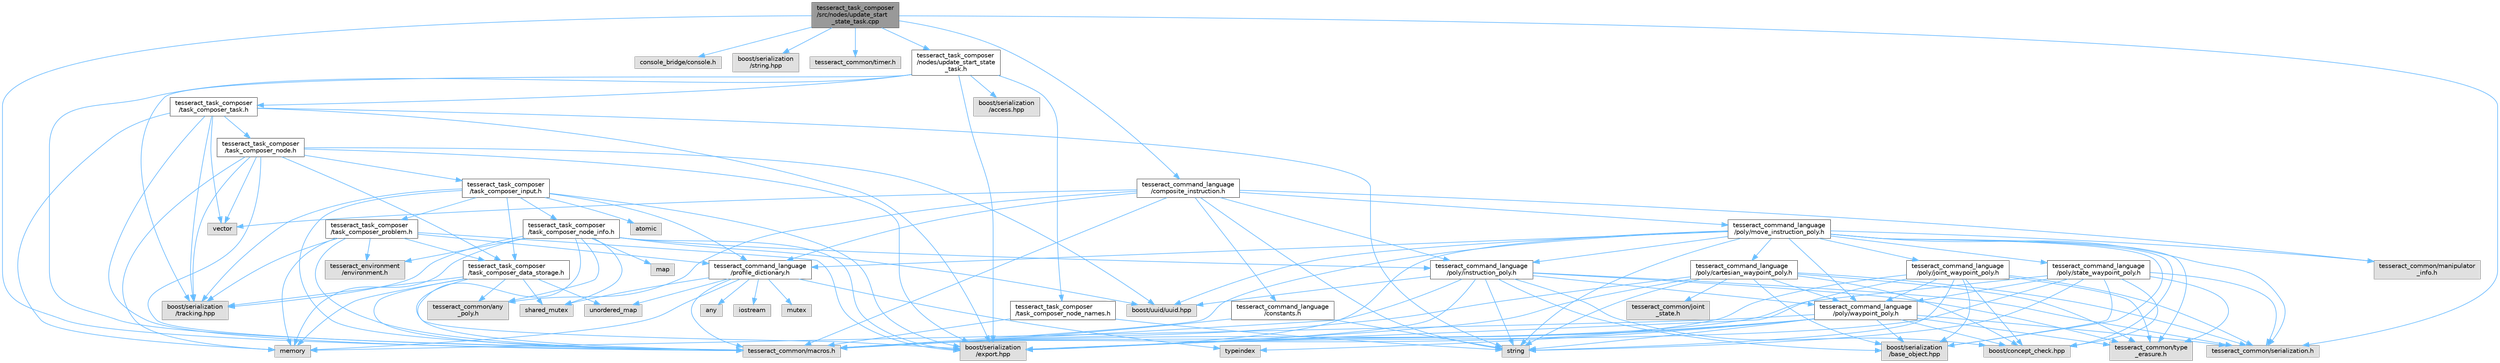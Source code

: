 digraph "tesseract_task_composer/src/nodes/update_start_state_task.cpp"
{
 // LATEX_PDF_SIZE
  bgcolor="transparent";
  edge [fontname=Helvetica,fontsize=10,labelfontname=Helvetica,labelfontsize=10];
  node [fontname=Helvetica,fontsize=10,shape=box,height=0.2,width=0.4];
  Node1 [label="tesseract_task_composer\l/src/nodes/update_start\l_state_task.cpp",height=0.2,width=0.4,color="gray40", fillcolor="grey60", style="filled", fontcolor="black",tooltip=" "];
  Node1 -> Node2 [color="steelblue1",style="solid"];
  Node2 [label="tesseract_common/macros.h",height=0.2,width=0.4,color="grey60", fillcolor="#E0E0E0", style="filled",tooltip=" "];
  Node1 -> Node3 [color="steelblue1",style="solid"];
  Node3 [label="console_bridge/console.h",height=0.2,width=0.4,color="grey60", fillcolor="#E0E0E0", style="filled",tooltip=" "];
  Node1 -> Node4 [color="steelblue1",style="solid"];
  Node4 [label="boost/serialization\l/string.hpp",height=0.2,width=0.4,color="grey60", fillcolor="#E0E0E0", style="filled",tooltip=" "];
  Node1 -> Node5 [color="steelblue1",style="solid"];
  Node5 [label="tesseract_common/timer.h",height=0.2,width=0.4,color="grey60", fillcolor="#E0E0E0", style="filled",tooltip=" "];
  Node1 -> Node6 [color="steelblue1",style="solid"];
  Node6 [label="tesseract_task_composer\l/nodes/update_start_state\l_task.h",height=0.2,width=0.4,color="grey40", fillcolor="white", style="filled",URL="$d8/db2/update__start__state__task_8h.html",tooltip=" "];
  Node6 -> Node2 [color="steelblue1",style="solid"];
  Node6 -> Node7 [color="steelblue1",style="solid"];
  Node7 [label="boost/serialization\l/access.hpp",height=0.2,width=0.4,color="grey60", fillcolor="#E0E0E0", style="filled",tooltip=" "];
  Node6 -> Node8 [color="steelblue1",style="solid"];
  Node8 [label="tesseract_task_composer\l/task_composer_task.h",height=0.2,width=0.4,color="grey40", fillcolor="white", style="filled",URL="$da/d71/task__composer__task_8h.html",tooltip="A task in the pipeline."];
  Node8 -> Node2 [color="steelblue1",style="solid"];
  Node8 -> Node9 [color="steelblue1",style="solid"];
  Node9 [label="string",height=0.2,width=0.4,color="grey60", fillcolor="#E0E0E0", style="filled",tooltip=" "];
  Node8 -> Node10 [color="steelblue1",style="solid"];
  Node10 [label="vector",height=0.2,width=0.4,color="grey60", fillcolor="#E0E0E0", style="filled",tooltip=" "];
  Node8 -> Node11 [color="steelblue1",style="solid"];
  Node11 [label="memory",height=0.2,width=0.4,color="grey60", fillcolor="#E0E0E0", style="filled",tooltip=" "];
  Node8 -> Node12 [color="steelblue1",style="solid"];
  Node12 [label="tesseract_task_composer\l/task_composer_node.h",height=0.2,width=0.4,color="grey40", fillcolor="white", style="filled",URL="$da/dbe/task__composer__node_8h.html",tooltip="A node in the pipeline."];
  Node12 -> Node2 [color="steelblue1",style="solid"];
  Node12 -> Node11 [color="steelblue1",style="solid"];
  Node12 -> Node10 [color="steelblue1",style="solid"];
  Node12 -> Node13 [color="steelblue1",style="solid"];
  Node13 [label="boost/uuid/uuid.hpp",height=0.2,width=0.4,color="grey60", fillcolor="#E0E0E0", style="filled",tooltip=" "];
  Node12 -> Node14 [color="steelblue1",style="solid"];
  Node14 [label="tesseract_task_composer\l/task_composer_input.h",height=0.2,width=0.4,color="grey40", fillcolor="white", style="filled",URL="$db/ddf/task__composer__input_8h.html",tooltip="The input data structure to the pipeline."];
  Node14 -> Node2 [color="steelblue1",style="solid"];
  Node14 -> Node15 [color="steelblue1",style="solid"];
  Node15 [label="atomic",height=0.2,width=0.4,color="grey60", fillcolor="#E0E0E0", style="filled",tooltip=" "];
  Node14 -> Node16 [color="steelblue1",style="solid"];
  Node16 [label="tesseract_command_language\l/profile_dictionary.h",height=0.2,width=0.4,color="grey40", fillcolor="white", style="filled",URL="$dd/dd6/profile__dictionary_8h.html",tooltip="This is a profile dictionary for storing all profiles."];
  Node16 -> Node2 [color="steelblue1",style="solid"];
  Node16 -> Node17 [color="steelblue1",style="solid"];
  Node17 [label="any",height=0.2,width=0.4,color="grey60", fillcolor="#E0E0E0", style="filled",tooltip=" "];
  Node16 -> Node18 [color="steelblue1",style="solid"];
  Node18 [label="iostream",height=0.2,width=0.4,color="grey60", fillcolor="#E0E0E0", style="filled",tooltip=" "];
  Node16 -> Node19 [color="steelblue1",style="solid"];
  Node19 [label="typeindex",height=0.2,width=0.4,color="grey60", fillcolor="#E0E0E0", style="filled",tooltip=" "];
  Node16 -> Node20 [color="steelblue1",style="solid"];
  Node20 [label="unordered_map",height=0.2,width=0.4,color="grey60", fillcolor="#E0E0E0", style="filled",tooltip=" "];
  Node16 -> Node11 [color="steelblue1",style="solid"];
  Node16 -> Node21 [color="steelblue1",style="solid"];
  Node21 [label="mutex",height=0.2,width=0.4,color="grey60", fillcolor="#E0E0E0", style="filled",tooltip=" "];
  Node16 -> Node22 [color="steelblue1",style="solid"];
  Node22 [label="shared_mutex",height=0.2,width=0.4,color="grey60", fillcolor="#E0E0E0", style="filled",tooltip=" "];
  Node14 -> Node23 [color="steelblue1",style="solid"];
  Node23 [label="tesseract_task_composer\l/task_composer_data_storage.h",height=0.2,width=0.4,color="grey40", fillcolor="white", style="filled",URL="$dc/dc5/task__composer__data__storage_8h.html",tooltip="Data storage used when executing the pipeline."];
  Node23 -> Node2 [color="steelblue1",style="solid"];
  Node23 -> Node11 [color="steelblue1",style="solid"];
  Node23 -> Node20 [color="steelblue1",style="solid"];
  Node23 -> Node22 [color="steelblue1",style="solid"];
  Node23 -> Node24 [color="steelblue1",style="solid"];
  Node24 [label="tesseract_common/any\l_poly.h",height=0.2,width=0.4,color="grey60", fillcolor="#E0E0E0", style="filled",tooltip=" "];
  Node23 -> Node25 [color="steelblue1",style="solid"];
  Node25 [label="boost/serialization\l/export.hpp",height=0.2,width=0.4,color="grey60", fillcolor="#E0E0E0", style="filled",tooltip=" "];
  Node23 -> Node26 [color="steelblue1",style="solid"];
  Node26 [label="boost/serialization\l/tracking.hpp",height=0.2,width=0.4,color="grey60", fillcolor="#E0E0E0", style="filled",tooltip=" "];
  Node14 -> Node27 [color="steelblue1",style="solid"];
  Node27 [label="tesseract_task_composer\l/task_composer_node_info.h",height=0.2,width=0.4,color="grey40", fillcolor="white", style="filled",URL="$d7/d2c/task__composer__node__info_8h.html",tooltip="Task composer node info."];
  Node27 -> Node2 [color="steelblue1",style="solid"];
  Node27 -> Node11 [color="steelblue1",style="solid"];
  Node27 -> Node22 [color="steelblue1",style="solid"];
  Node27 -> Node28 [color="steelblue1",style="solid"];
  Node28 [label="map",height=0.2,width=0.4,color="grey60", fillcolor="#E0E0E0", style="filled",tooltip=" "];
  Node27 -> Node13 [color="steelblue1",style="solid"];
  Node27 -> Node29 [color="steelblue1",style="solid"];
  Node29 [label="tesseract_environment\l/environment.h",height=0.2,width=0.4,color="grey60", fillcolor="#E0E0E0", style="filled",tooltip=" "];
  Node27 -> Node30 [color="steelblue1",style="solid"];
  Node30 [label="tesseract_command_language\l/poly/instruction_poly.h",height=0.2,width=0.4,color="grey40", fillcolor="white", style="filled",URL="$d1/db1/instruction__poly_8h.html",tooltip=" "];
  Node30 -> Node2 [color="steelblue1",style="solid"];
  Node30 -> Node9 [color="steelblue1",style="solid"];
  Node30 -> Node31 [color="steelblue1",style="solid"];
  Node31 [label="boost/serialization\l/base_object.hpp",height=0.2,width=0.4,color="grey60", fillcolor="#E0E0E0", style="filled",tooltip=" "];
  Node30 -> Node25 [color="steelblue1",style="solid"];
  Node30 -> Node32 [color="steelblue1",style="solid"];
  Node32 [label="boost/concept_check.hpp",height=0.2,width=0.4,color="grey60", fillcolor="#E0E0E0", style="filled",tooltip=" "];
  Node30 -> Node13 [color="steelblue1",style="solid"];
  Node30 -> Node33 [color="steelblue1",style="solid"];
  Node33 [label="tesseract_command_language\l/poly/waypoint_poly.h",height=0.2,width=0.4,color="grey40", fillcolor="white", style="filled",URL="$d3/dc4/waypoint__poly_8h.html",tooltip=" "];
  Node33 -> Node2 [color="steelblue1",style="solid"];
  Node33 -> Node11 [color="steelblue1",style="solid"];
  Node33 -> Node9 [color="steelblue1",style="solid"];
  Node33 -> Node19 [color="steelblue1",style="solid"];
  Node33 -> Node31 [color="steelblue1",style="solid"];
  Node33 -> Node25 [color="steelblue1",style="solid"];
  Node33 -> Node32 [color="steelblue1",style="solid"];
  Node33 -> Node34 [color="steelblue1",style="solid"];
  Node34 [label="tesseract_common/serialization.h",height=0.2,width=0.4,color="grey60", fillcolor="#E0E0E0", style="filled",tooltip=" "];
  Node33 -> Node35 [color="steelblue1",style="solid"];
  Node35 [label="tesseract_common/type\l_erasure.h",height=0.2,width=0.4,color="grey60", fillcolor="#E0E0E0", style="filled",tooltip=" "];
  Node30 -> Node34 [color="steelblue1",style="solid"];
  Node30 -> Node35 [color="steelblue1",style="solid"];
  Node27 -> Node24 [color="steelblue1",style="solid"];
  Node27 -> Node25 [color="steelblue1",style="solid"];
  Node27 -> Node26 [color="steelblue1",style="solid"];
  Node14 -> Node36 [color="steelblue1",style="solid"];
  Node36 [label="tesseract_task_composer\l/task_composer_problem.h",height=0.2,width=0.4,color="grey40", fillcolor="white", style="filled",URL="$d7/d6d/task__composer__problem_8h.html",tooltip="A task composer server problem."];
  Node36 -> Node2 [color="steelblue1",style="solid"];
  Node36 -> Node11 [color="steelblue1",style="solid"];
  Node36 -> Node29 [color="steelblue1",style="solid"];
  Node36 -> Node16 [color="steelblue1",style="solid"];
  Node36 -> Node23 [color="steelblue1",style="solid"];
  Node36 -> Node25 [color="steelblue1",style="solid"];
  Node36 -> Node26 [color="steelblue1",style="solid"];
  Node14 -> Node25 [color="steelblue1",style="solid"];
  Node14 -> Node26 [color="steelblue1",style="solid"];
  Node12 -> Node23 [color="steelblue1",style="solid"];
  Node12 -> Node25 [color="steelblue1",style="solid"];
  Node12 -> Node26 [color="steelblue1",style="solid"];
  Node8 -> Node25 [color="steelblue1",style="solid"];
  Node8 -> Node26 [color="steelblue1",style="solid"];
  Node6 -> Node37 [color="steelblue1",style="solid"];
  Node37 [label="tesseract_task_composer\l/task_composer_node_names.h",height=0.2,width=0.4,color="grey40", fillcolor="white", style="filled",URL="$d3/da7/task__composer__node__names_8h.html",tooltip="Contains default node names."];
  Node37 -> Node2 [color="steelblue1",style="solid"];
  Node37 -> Node9 [color="steelblue1",style="solid"];
  Node6 -> Node25 [color="steelblue1",style="solid"];
  Node6 -> Node26 [color="steelblue1",style="solid"];
  Node1 -> Node38 [color="steelblue1",style="solid"];
  Node38 [label="tesseract_command_language\l/composite_instruction.h",height=0.2,width=0.4,color="grey40", fillcolor="white", style="filled",URL="$d5/df7/composite__instruction_8h.html",tooltip=" "];
  Node38 -> Node2 [color="steelblue1",style="solid"];
  Node38 -> Node10 [color="steelblue1",style="solid"];
  Node38 -> Node9 [color="steelblue1",style="solid"];
  Node38 -> Node30 [color="steelblue1",style="solid"];
  Node38 -> Node39 [color="steelblue1",style="solid"];
  Node39 [label="tesseract_command_language\l/poly/move_instruction_poly.h",height=0.2,width=0.4,color="grey40", fillcolor="white", style="filled",URL="$dc/df1/move__instruction__poly_8h.html",tooltip="The move instruction interface."];
  Node39 -> Node2 [color="steelblue1",style="solid"];
  Node39 -> Node9 [color="steelblue1",style="solid"];
  Node39 -> Node31 [color="steelblue1",style="solid"];
  Node39 -> Node25 [color="steelblue1",style="solid"];
  Node39 -> Node32 [color="steelblue1",style="solid"];
  Node39 -> Node13 [color="steelblue1",style="solid"];
  Node39 -> Node30 [color="steelblue1",style="solid"];
  Node39 -> Node40 [color="steelblue1",style="solid"];
  Node40 [label="tesseract_command_language\l/poly/cartesian_waypoint_poly.h",height=0.2,width=0.4,color="grey40", fillcolor="white", style="filled",URL="$d7/df9/cartesian__waypoint__poly_8h.html",tooltip="The cartesian waypoint interface."];
  Node40 -> Node2 [color="steelblue1",style="solid"];
  Node40 -> Node9 [color="steelblue1",style="solid"];
  Node40 -> Node31 [color="steelblue1",style="solid"];
  Node40 -> Node25 [color="steelblue1",style="solid"];
  Node40 -> Node32 [color="steelblue1",style="solid"];
  Node40 -> Node33 [color="steelblue1",style="solid"];
  Node40 -> Node41 [color="steelblue1",style="solid"];
  Node41 [label="tesseract_common/joint\l_state.h",height=0.2,width=0.4,color="grey60", fillcolor="#E0E0E0", style="filled",tooltip=" "];
  Node40 -> Node34 [color="steelblue1",style="solid"];
  Node40 -> Node35 [color="steelblue1",style="solid"];
  Node39 -> Node42 [color="steelblue1",style="solid"];
  Node42 [label="tesseract_command_language\l/poly/joint_waypoint_poly.h",height=0.2,width=0.4,color="grey40", fillcolor="white", style="filled",URL="$d1/d66/joint__waypoint__poly_8h.html",tooltip="The joint waypoint interface."];
  Node42 -> Node2 [color="steelblue1",style="solid"];
  Node42 -> Node9 [color="steelblue1",style="solid"];
  Node42 -> Node31 [color="steelblue1",style="solid"];
  Node42 -> Node25 [color="steelblue1",style="solid"];
  Node42 -> Node32 [color="steelblue1",style="solid"];
  Node42 -> Node33 [color="steelblue1",style="solid"];
  Node42 -> Node34 [color="steelblue1",style="solid"];
  Node42 -> Node35 [color="steelblue1",style="solid"];
  Node39 -> Node43 [color="steelblue1",style="solid"];
  Node43 [label="tesseract_command_language\l/poly/state_waypoint_poly.h",height=0.2,width=0.4,color="grey40", fillcolor="white", style="filled",URL="$d7/d22/state__waypoint__poly_8h.html",tooltip="The state waypoint interface."];
  Node43 -> Node2 [color="steelblue1",style="solid"];
  Node43 -> Node9 [color="steelblue1",style="solid"];
  Node43 -> Node31 [color="steelblue1",style="solid"];
  Node43 -> Node25 [color="steelblue1",style="solid"];
  Node43 -> Node32 [color="steelblue1",style="solid"];
  Node43 -> Node33 [color="steelblue1",style="solid"];
  Node43 -> Node34 [color="steelblue1",style="solid"];
  Node43 -> Node35 [color="steelblue1",style="solid"];
  Node39 -> Node33 [color="steelblue1",style="solid"];
  Node39 -> Node16 [color="steelblue1",style="solid"];
  Node39 -> Node44 [color="steelblue1",style="solid"];
  Node44 [label="tesseract_common/manipulator\l_info.h",height=0.2,width=0.4,color="grey60", fillcolor="#E0E0E0", style="filled",tooltip=" "];
  Node39 -> Node34 [color="steelblue1",style="solid"];
  Node39 -> Node35 [color="steelblue1",style="solid"];
  Node38 -> Node45 [color="steelblue1",style="solid"];
  Node45 [label="tesseract_command_language\l/constants.h",height=0.2,width=0.4,color="grey40", fillcolor="white", style="filled",URL="$d2/d6f/constants_8h.html",tooltip="Containst Tesseract Command Language constants."];
  Node45 -> Node2 [color="steelblue1",style="solid"];
  Node45 -> Node9 [color="steelblue1",style="solid"];
  Node38 -> Node16 [color="steelblue1",style="solid"];
  Node38 -> Node44 [color="steelblue1",style="solid"];
  Node38 -> Node24 [color="steelblue1",style="solid"];
  Node1 -> Node34 [color="steelblue1",style="solid"];
}
